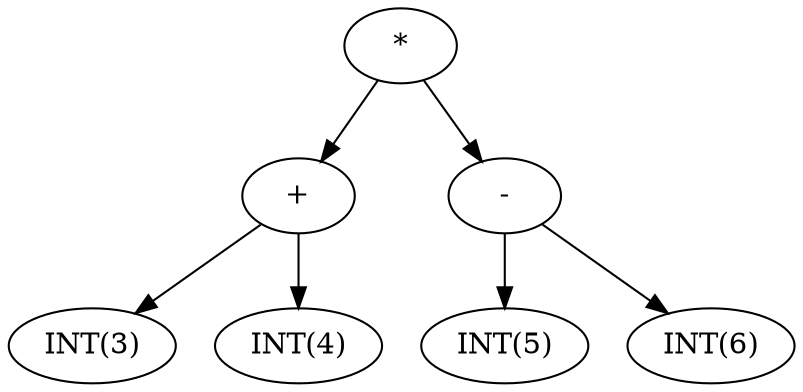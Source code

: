 digraph ExpressionGraph {
3058042160912 [label="*"];
3058042160912 -> 3058041783376;
3058042160912 -> 3058042159184;
3058041783376 [label="+"];
3058041783376 -> 3058041783248;
3058041783376 -> 3058041783440;
3058041783248 [label="INT(3)"];
3058041783440 [label="INT(4)"];
3058042159184 [label="-"];
3058042159184 -> 3058042091024;
3058042159184 -> 3058041783120;
3058042091024 [label="INT(5)"];
3058041783120 [label="INT(6)"];
}
